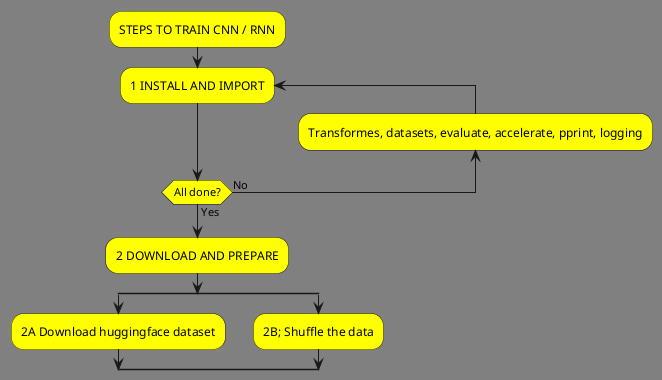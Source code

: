 @startuml flow2
<style>
activityDiagram {
  BackgroundColor #FFFF00
  BorderColor #33668E
  FontColor #000000
  FontName arial
}

document {
   BackgroundColor gray
}
</style>
:STEPS TO TRAIN CNN / RNN;
repeat :1 INSTALL AND IMPORT;
backward :Transformes, datasets, evaluate, accelerate, pprint, logging;
repeat while (All done?) is (No) not (Yes)
:2 DOWNLOAD AND PREPARE;
split
   :2A Download huggingface dataset;
split again
   :2B; Shuffle the data;
end split
@enduml
